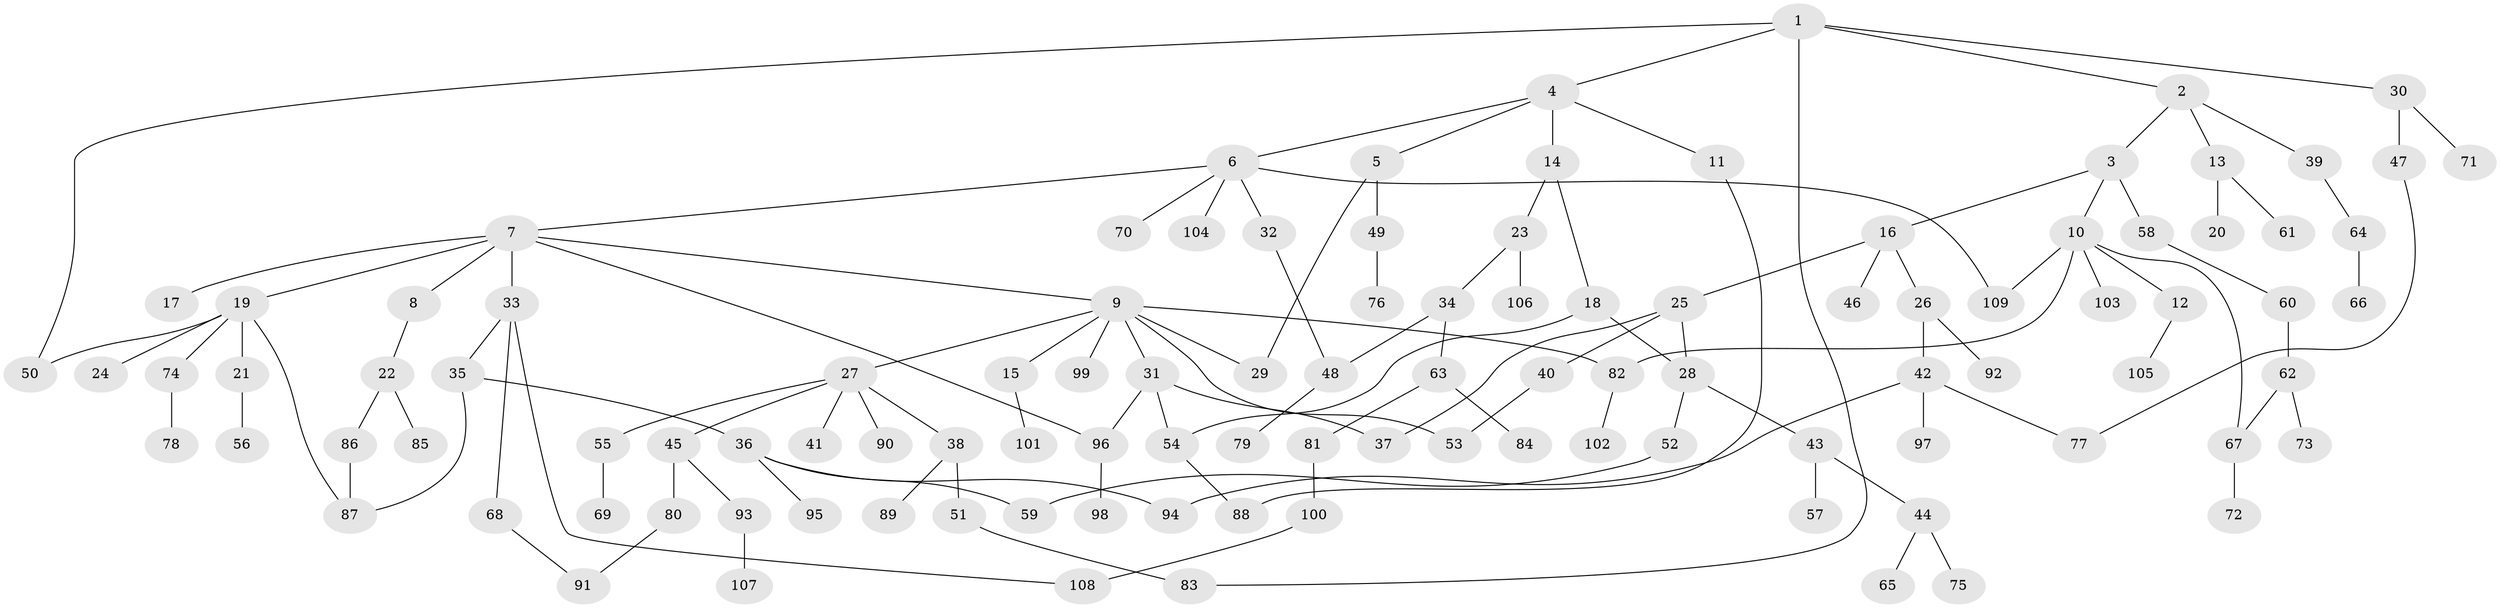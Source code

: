// Generated by graph-tools (version 1.1) at 2025/25/03/09/25 03:25:29]
// undirected, 109 vertices, 128 edges
graph export_dot {
graph [start="1"]
  node [color=gray90,style=filled];
  1;
  2;
  3;
  4;
  5;
  6;
  7;
  8;
  9;
  10;
  11;
  12;
  13;
  14;
  15;
  16;
  17;
  18;
  19;
  20;
  21;
  22;
  23;
  24;
  25;
  26;
  27;
  28;
  29;
  30;
  31;
  32;
  33;
  34;
  35;
  36;
  37;
  38;
  39;
  40;
  41;
  42;
  43;
  44;
  45;
  46;
  47;
  48;
  49;
  50;
  51;
  52;
  53;
  54;
  55;
  56;
  57;
  58;
  59;
  60;
  61;
  62;
  63;
  64;
  65;
  66;
  67;
  68;
  69;
  70;
  71;
  72;
  73;
  74;
  75;
  76;
  77;
  78;
  79;
  80;
  81;
  82;
  83;
  84;
  85;
  86;
  87;
  88;
  89;
  90;
  91;
  92;
  93;
  94;
  95;
  96;
  97;
  98;
  99;
  100;
  101;
  102;
  103;
  104;
  105;
  106;
  107;
  108;
  109;
  1 -- 2;
  1 -- 4;
  1 -- 30;
  1 -- 83;
  1 -- 50;
  2 -- 3;
  2 -- 13;
  2 -- 39;
  3 -- 10;
  3 -- 16;
  3 -- 58;
  4 -- 5;
  4 -- 6;
  4 -- 11;
  4 -- 14;
  5 -- 29;
  5 -- 49;
  6 -- 7;
  6 -- 32;
  6 -- 70;
  6 -- 104;
  6 -- 109;
  7 -- 8;
  7 -- 9;
  7 -- 17;
  7 -- 19;
  7 -- 33;
  7 -- 96;
  8 -- 22;
  9 -- 15;
  9 -- 27;
  9 -- 31;
  9 -- 99;
  9 -- 82;
  9 -- 53;
  9 -- 29;
  10 -- 12;
  10 -- 67;
  10 -- 82;
  10 -- 103;
  10 -- 109;
  11 -- 88;
  12 -- 105;
  13 -- 20;
  13 -- 61;
  14 -- 18;
  14 -- 23;
  15 -- 101;
  16 -- 25;
  16 -- 26;
  16 -- 46;
  18 -- 28;
  18 -- 54;
  19 -- 21;
  19 -- 24;
  19 -- 50;
  19 -- 74;
  19 -- 87;
  21 -- 56;
  22 -- 85;
  22 -- 86;
  23 -- 34;
  23 -- 106;
  25 -- 28;
  25 -- 40;
  25 -- 37;
  26 -- 42;
  26 -- 92;
  27 -- 38;
  27 -- 41;
  27 -- 45;
  27 -- 55;
  27 -- 90;
  28 -- 43;
  28 -- 52;
  30 -- 47;
  30 -- 71;
  31 -- 37;
  31 -- 54;
  31 -- 96;
  32 -- 48;
  33 -- 35;
  33 -- 68;
  33 -- 108;
  34 -- 48;
  34 -- 63;
  35 -- 36;
  35 -- 87;
  36 -- 59;
  36 -- 95;
  36 -- 94;
  38 -- 51;
  38 -- 89;
  39 -- 64;
  40 -- 53;
  42 -- 77;
  42 -- 94;
  42 -- 97;
  43 -- 44;
  43 -- 57;
  44 -- 65;
  44 -- 75;
  45 -- 80;
  45 -- 93;
  47 -- 77;
  48 -- 79;
  49 -- 76;
  51 -- 83;
  52 -- 59;
  54 -- 88;
  55 -- 69;
  58 -- 60;
  60 -- 62;
  62 -- 73;
  62 -- 67;
  63 -- 81;
  63 -- 84;
  64 -- 66;
  67 -- 72;
  68 -- 91;
  74 -- 78;
  80 -- 91;
  81 -- 100;
  82 -- 102;
  86 -- 87;
  93 -- 107;
  96 -- 98;
  100 -- 108;
}
